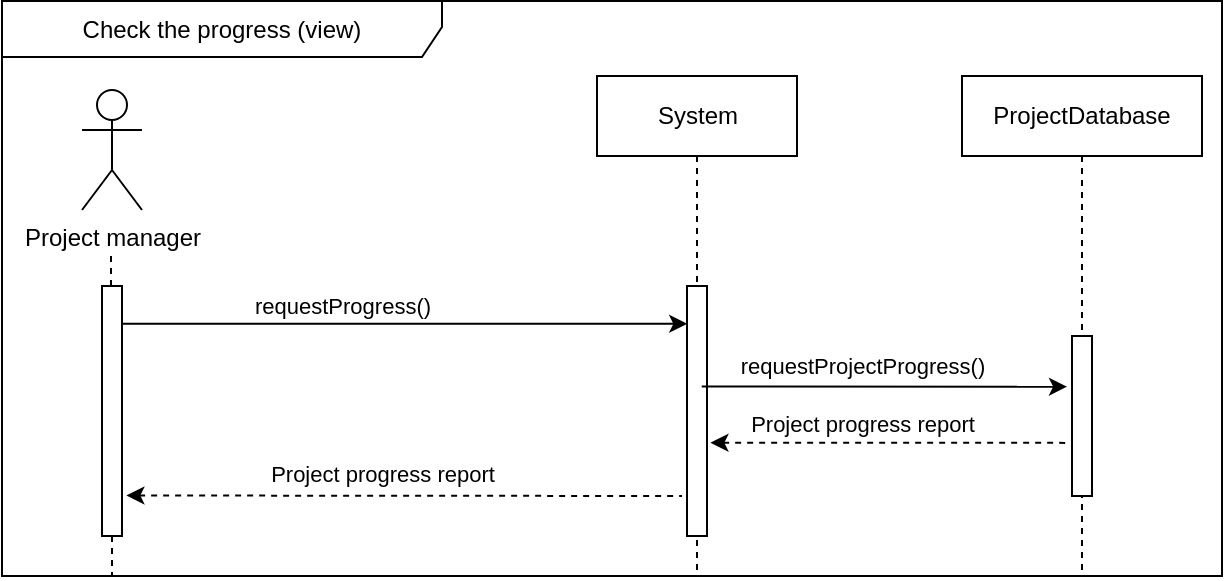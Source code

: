 <mxfile version="14.7.7" type="device"><diagram id="hOtEsPXKkS3rZfFhoWV-" name="Page-1"><mxGraphModel dx="502" dy="333" grid="1" gridSize="10" guides="1" tooltips="1" connect="1" arrows="1" fold="1" page="1" pageScale="1" pageWidth="10000" pageHeight="10000" math="0" shadow="0"><root><mxCell id="0"/><mxCell id="1" parent="0"/><mxCell id="SSkQyalxzoZR_PK448cH-1" value="Check the progress (view)" style="shape=umlFrame;whiteSpace=wrap;html=1;width=220;height=28;" parent="1" vertex="1"><mxGeometry x="1200" y="32.5" width="610" height="287.5" as="geometry"/></mxCell><mxCell id="T5kXoanb5OJeZyJwyMOI-4" value="Project manager" style="shape=umlActor;verticalLabelPosition=bottom;verticalAlign=top;html=1;" parent="1" vertex="1"><mxGeometry x="1240" y="77" width="30" height="60" as="geometry"/></mxCell><mxCell id="T5kXoanb5OJeZyJwyMOI-6" value="ProjectDatabase" style="shape=umlLifeline;perimeter=lifelinePerimeter;whiteSpace=wrap;html=1;container=1;collapsible=0;recursiveResize=0;outlineConnect=0;" parent="1" vertex="1"><mxGeometry x="1680" y="70" width="120" height="250" as="geometry"/></mxCell><mxCell id="T5kXoanb5OJeZyJwyMOI-9" value="" style="endArrow=none;dashed=1;endFill=0;endSize=12;html=1;startArrow=none;" parent="1" source="T5kXoanb5OJeZyJwyMOI-12" edge="1"><mxGeometry width="160" relative="1" as="geometry"><mxPoint x="1254.5" y="160" as="sourcePoint"/><mxPoint x="1255" y="320" as="targetPoint"/></mxGeometry></mxCell><mxCell id="T5kXoanb5OJeZyJwyMOI-16" value="System" style="shape=umlLifeline;perimeter=lifelinePerimeter;whiteSpace=wrap;html=1;container=1;collapsible=0;recursiveResize=0;outlineConnect=0;" parent="1" vertex="1"><mxGeometry x="1497.5" y="70" width="100" height="250" as="geometry"/></mxCell><mxCell id="T5kXoanb5OJeZyJwyMOI-12" value="" style="html=1;points=[];perimeter=orthogonalPerimeter;" parent="1" vertex="1"><mxGeometry x="1250" y="175" width="10" height="125" as="geometry"/></mxCell><mxCell id="SSkQyalxzoZR_PK448cH-2" value="" style="endArrow=none;dashed=1;endFill=0;endSize=12;html=1;" parent="1" target="T5kXoanb5OJeZyJwyMOI-12" edge="1"><mxGeometry width="160" relative="1" as="geometry"><mxPoint x="1254.5" y="160" as="sourcePoint"/><mxPoint x="1254.5" y="510" as="targetPoint"/></mxGeometry></mxCell><mxCell id="KZtcViGotl930r-VdgCY-1" value="" style="endArrow=classic;html=1;fontSize=11;entryX=0.011;entryY=0.051;entryDx=0;entryDy=0;entryPerimeter=0;" parent="1" edge="1"><mxGeometry width="50" height="50" relative="1" as="geometry"><mxPoint x="1260" y="193.925" as="sourcePoint"/><mxPoint x="1542.61" y="193.925" as="targetPoint"/></mxGeometry></mxCell><mxCell id="KZtcViGotl930r-VdgCY-2" value="requestProgress()" style="text;html=1;align=center;verticalAlign=middle;resizable=0;points=[];autosize=1;strokeColor=none;fontSize=11;" parent="1" vertex="1"><mxGeometry x="1320" y="175" width="100" height="20" as="geometry"/></mxCell><mxCell id="6qZ4vqW3DaToYnZCA4BS-6" value="" style="rounded=0;whiteSpace=wrap;html=1;" parent="1" vertex="1"><mxGeometry x="1542.5" y="175" width="10" height="125" as="geometry"/></mxCell><mxCell id="KZtcViGotl930r-VdgCY-16" value="" style="endArrow=classic;html=1;fontSize=11;entryX=0.014;entryY=0.315;entryDx=0;entryDy=0;exitX=1;exitY=0.25;exitDx=0;exitDy=0;entryPerimeter=0;" parent="1" edge="1"><mxGeometry width="50" height="50" relative="1" as="geometry"><mxPoint x="1549.86" y="225.27" as="sourcePoint"/><mxPoint x="1732.5" y="225.32" as="targetPoint"/></mxGeometry></mxCell><mxCell id="KZtcViGotl930r-VdgCY-17" value="requestProjectProgress()" style="text;html=1;align=center;verticalAlign=middle;resizable=0;points=[];autosize=1;strokeColor=none;fontSize=11;" parent="1" vertex="1"><mxGeometry x="1559.86" y="205.27" width="140" height="20" as="geometry"/></mxCell><mxCell id="KZtcViGotl930r-VdgCY-18" value="" style="endArrow=none;dashed=1;html=1;fontSize=11;entryX=-0.021;entryY=0.424;entryDx=0;entryDy=0;entryPerimeter=0;exitX=1.15;exitY=0.348;exitDx=0;exitDy=0;exitPerimeter=0;startArrow=classic;startFill=1;" parent="1" edge="1"><mxGeometry width="50" height="50" relative="1" as="geometry"><mxPoint x="1554.21" y="253.36" as="sourcePoint"/><mxPoint x="1735" y="253.44" as="targetPoint"/></mxGeometry></mxCell><mxCell id="KZtcViGotl930r-VdgCY-19" value="Project progress report" style="text;html=1;align=center;verticalAlign=middle;resizable=0;points=[];autosize=1;strokeColor=none;fontSize=11;" parent="1" vertex="1"><mxGeometry x="1565.21" y="233.96" width="130" height="20" as="geometry"/></mxCell><mxCell id="T5kXoanb5OJeZyJwyMOI-24" value="" style="rounded=0;whiteSpace=wrap;html=1;" parent="1" vertex="1"><mxGeometry x="1735" y="200" width="10" height="80" as="geometry"/></mxCell><mxCell id="KZtcViGotl930r-VdgCY-26" value="" style="endArrow=none;dashed=1;html=1;fontSize=11;exitX=1.22;exitY=0.379;exitDx=0;exitDy=0;exitPerimeter=0;startArrow=classic;startFill=1;" parent="1" edge="1"><mxGeometry width="50" height="50" relative="1" as="geometry"><mxPoint x="1262.2" y="279.75" as="sourcePoint"/><mxPoint x="1540" y="280" as="targetPoint"/></mxGeometry></mxCell><mxCell id="KZtcViGotl930r-VdgCY-28" value="Project progress report" style="text;html=1;align=center;verticalAlign=middle;resizable=0;points=[];autosize=1;strokeColor=none;fontSize=11;" parent="1" vertex="1"><mxGeometry x="1325" y="258.5" width="130" height="20" as="geometry"/></mxCell></root></mxGraphModel></diagram></mxfile>